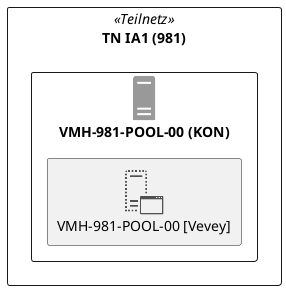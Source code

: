 @startuml

skinparam monochrome true
skinparam componentStyle uml2
!include <office/servers/server_generic_green>
!include <office/servers/virtual_application_server>
!include <office/Servers/virtual_server>
!include <office/Servers/windows_server>
!include <office/Servers/file_server>
!include <office/Servers/virtual_server>
!include <office/Servers/windows_server>
!include <office/Servers/domain_controller>
!include <office/Servers/virtual_server>
!include <office/Servers/windows_server>
!include <office/Servers/virtual_server>
!include <office/Servers/windows_server>
!include <office/Servers/virtual_server>
!include <office/Servers/windows_server>
!include <office/Servers/virtual_server>
!include <office/Servers/windows_server>
!include <office/services/central_management_service>
!include <office/Servers/virtual_server>
!include <office/Servers/windows_server>
!include <office/concepts/backup_local>

show stereotype

rectangle TN__F_IA1__F___N_981__O_ as "TN IA1 (981)" <<Teilnetz>> {
	rectangle VMH__S_981__S_POOL__S_00__F___N_KON__O_ as "VMH-981-POOL-00 (KON)" <<$server_generic_green>> {
		rectangle VMH__S_981__S_POOL__S_00__F__aA_Vevey_aC_ as "VMH-981-POOL-00 [Vevey]" <<$virtual_application_server>> {
		
		}
	}
}


' Begin Protected Region [[layouting]]

' End Protected Region   [[layouting]]
@enduml
' Actifsource ID=[dc5bfacd-eaac-11e8-88d3-bfc6b992bdec,ef0fc944-0eb1-11e9-9f19-6d15636f4ecc,Hash]
